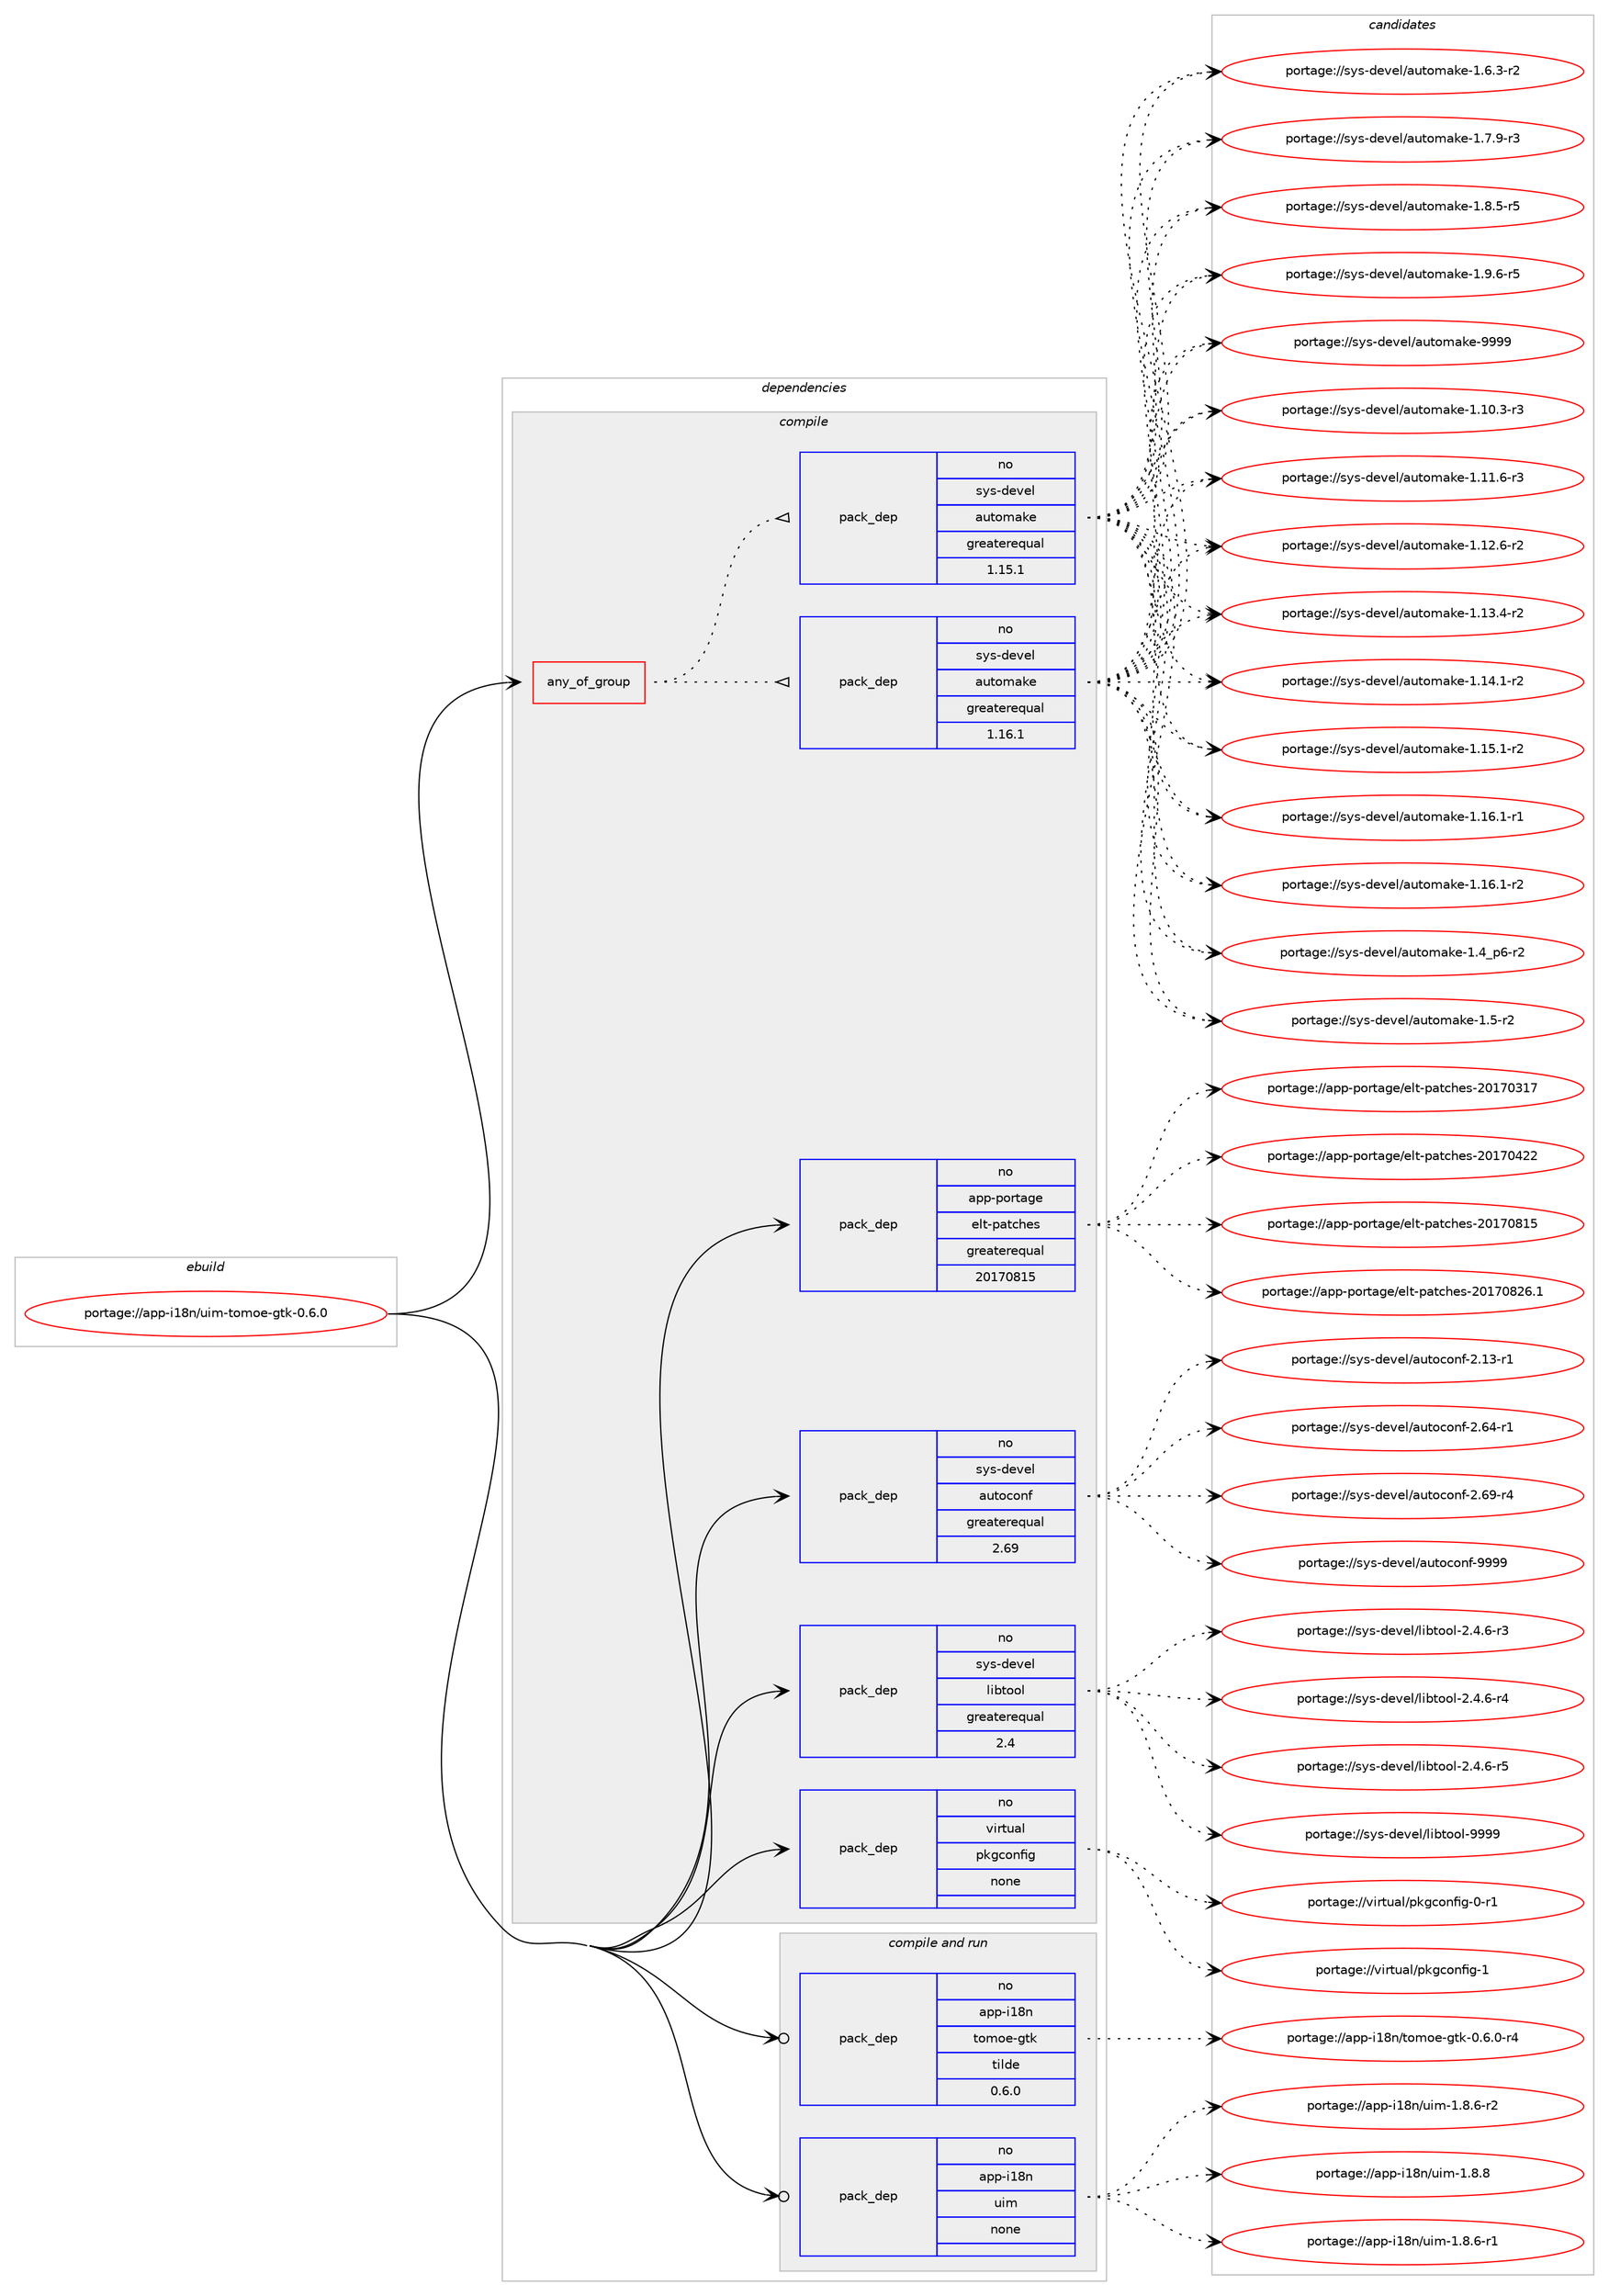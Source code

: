 digraph prolog {

# *************
# Graph options
# *************

newrank=true;
concentrate=true;
compound=true;
graph [rankdir=LR,fontname=Helvetica,fontsize=10,ranksep=1.5];#, ranksep=2.5, nodesep=0.2];
edge  [arrowhead=vee];
node  [fontname=Helvetica,fontsize=10];

# **********
# The ebuild
# **********

subgraph cluster_leftcol {
color=gray;
rank=same;
label=<<i>ebuild</i>>;
id [label="portage://app-i18n/uim-tomoe-gtk-0.6.0", color=red, width=4, href="../app-i18n/uim-tomoe-gtk-0.6.0.svg"];
}

# ****************
# The dependencies
# ****************

subgraph cluster_midcol {
color=gray;
label=<<i>dependencies</i>>;
subgraph cluster_compile {
fillcolor="#eeeeee";
style=filled;
label=<<i>compile</i>>;
subgraph any500 {
dependency31705 [label=<<TABLE BORDER="0" CELLBORDER="1" CELLSPACING="0" CELLPADDING="4"><TR><TD CELLPADDING="10">any_of_group</TD></TR></TABLE>>, shape=none, color=red];subgraph pack23139 {
dependency31706 [label=<<TABLE BORDER="0" CELLBORDER="1" CELLSPACING="0" CELLPADDING="4" WIDTH="220"><TR><TD ROWSPAN="6" CELLPADDING="30">pack_dep</TD></TR><TR><TD WIDTH="110">no</TD></TR><TR><TD>sys-devel</TD></TR><TR><TD>automake</TD></TR><TR><TD>greaterequal</TD></TR><TR><TD>1.16.1</TD></TR></TABLE>>, shape=none, color=blue];
}
dependency31705:e -> dependency31706:w [weight=20,style="dotted",arrowhead="oinv"];
subgraph pack23140 {
dependency31707 [label=<<TABLE BORDER="0" CELLBORDER="1" CELLSPACING="0" CELLPADDING="4" WIDTH="220"><TR><TD ROWSPAN="6" CELLPADDING="30">pack_dep</TD></TR><TR><TD WIDTH="110">no</TD></TR><TR><TD>sys-devel</TD></TR><TR><TD>automake</TD></TR><TR><TD>greaterequal</TD></TR><TR><TD>1.15.1</TD></TR></TABLE>>, shape=none, color=blue];
}
dependency31705:e -> dependency31707:w [weight=20,style="dotted",arrowhead="oinv"];
}
id:e -> dependency31705:w [weight=20,style="solid",arrowhead="vee"];
subgraph pack23141 {
dependency31708 [label=<<TABLE BORDER="0" CELLBORDER="1" CELLSPACING="0" CELLPADDING="4" WIDTH="220"><TR><TD ROWSPAN="6" CELLPADDING="30">pack_dep</TD></TR><TR><TD WIDTH="110">no</TD></TR><TR><TD>app-portage</TD></TR><TR><TD>elt-patches</TD></TR><TR><TD>greaterequal</TD></TR><TR><TD>20170815</TD></TR></TABLE>>, shape=none, color=blue];
}
id:e -> dependency31708:w [weight=20,style="solid",arrowhead="vee"];
subgraph pack23142 {
dependency31709 [label=<<TABLE BORDER="0" CELLBORDER="1" CELLSPACING="0" CELLPADDING="4" WIDTH="220"><TR><TD ROWSPAN="6" CELLPADDING="30">pack_dep</TD></TR><TR><TD WIDTH="110">no</TD></TR><TR><TD>sys-devel</TD></TR><TR><TD>autoconf</TD></TR><TR><TD>greaterequal</TD></TR><TR><TD>2.69</TD></TR></TABLE>>, shape=none, color=blue];
}
id:e -> dependency31709:w [weight=20,style="solid",arrowhead="vee"];
subgraph pack23143 {
dependency31710 [label=<<TABLE BORDER="0" CELLBORDER="1" CELLSPACING="0" CELLPADDING="4" WIDTH="220"><TR><TD ROWSPAN="6" CELLPADDING="30">pack_dep</TD></TR><TR><TD WIDTH="110">no</TD></TR><TR><TD>sys-devel</TD></TR><TR><TD>libtool</TD></TR><TR><TD>greaterequal</TD></TR><TR><TD>2.4</TD></TR></TABLE>>, shape=none, color=blue];
}
id:e -> dependency31710:w [weight=20,style="solid",arrowhead="vee"];
subgraph pack23144 {
dependency31711 [label=<<TABLE BORDER="0" CELLBORDER="1" CELLSPACING="0" CELLPADDING="4" WIDTH="220"><TR><TD ROWSPAN="6" CELLPADDING="30">pack_dep</TD></TR><TR><TD WIDTH="110">no</TD></TR><TR><TD>virtual</TD></TR><TR><TD>pkgconfig</TD></TR><TR><TD>none</TD></TR><TR><TD></TD></TR></TABLE>>, shape=none, color=blue];
}
id:e -> dependency31711:w [weight=20,style="solid",arrowhead="vee"];
}
subgraph cluster_compileandrun {
fillcolor="#eeeeee";
style=filled;
label=<<i>compile and run</i>>;
subgraph pack23145 {
dependency31712 [label=<<TABLE BORDER="0" CELLBORDER="1" CELLSPACING="0" CELLPADDING="4" WIDTH="220"><TR><TD ROWSPAN="6" CELLPADDING="30">pack_dep</TD></TR><TR><TD WIDTH="110">no</TD></TR><TR><TD>app-i18n</TD></TR><TR><TD>tomoe-gtk</TD></TR><TR><TD>tilde</TD></TR><TR><TD>0.6.0</TD></TR></TABLE>>, shape=none, color=blue];
}
id:e -> dependency31712:w [weight=20,style="solid",arrowhead="odotvee"];
subgraph pack23146 {
dependency31713 [label=<<TABLE BORDER="0" CELLBORDER="1" CELLSPACING="0" CELLPADDING="4" WIDTH="220"><TR><TD ROWSPAN="6" CELLPADDING="30">pack_dep</TD></TR><TR><TD WIDTH="110">no</TD></TR><TR><TD>app-i18n</TD></TR><TR><TD>uim</TD></TR><TR><TD>none</TD></TR><TR><TD></TD></TR></TABLE>>, shape=none, color=blue];
}
id:e -> dependency31713:w [weight=20,style="solid",arrowhead="odotvee"];
}
subgraph cluster_run {
fillcolor="#eeeeee";
style=filled;
label=<<i>run</i>>;
}
}

# **************
# The candidates
# **************

subgraph cluster_choices {
rank=same;
color=gray;
label=<<i>candidates</i>>;

subgraph choice23139 {
color=black;
nodesep=1;
choiceportage11512111545100101118101108479711711611110997107101454946494846514511451 [label="portage://sys-devel/automake-1.10.3-r3", color=red, width=4,href="../sys-devel/automake-1.10.3-r3.svg"];
choiceportage11512111545100101118101108479711711611110997107101454946494946544511451 [label="portage://sys-devel/automake-1.11.6-r3", color=red, width=4,href="../sys-devel/automake-1.11.6-r3.svg"];
choiceportage11512111545100101118101108479711711611110997107101454946495046544511450 [label="portage://sys-devel/automake-1.12.6-r2", color=red, width=4,href="../sys-devel/automake-1.12.6-r2.svg"];
choiceportage11512111545100101118101108479711711611110997107101454946495146524511450 [label="portage://sys-devel/automake-1.13.4-r2", color=red, width=4,href="../sys-devel/automake-1.13.4-r2.svg"];
choiceportage11512111545100101118101108479711711611110997107101454946495246494511450 [label="portage://sys-devel/automake-1.14.1-r2", color=red, width=4,href="../sys-devel/automake-1.14.1-r2.svg"];
choiceportage11512111545100101118101108479711711611110997107101454946495346494511450 [label="portage://sys-devel/automake-1.15.1-r2", color=red, width=4,href="../sys-devel/automake-1.15.1-r2.svg"];
choiceportage11512111545100101118101108479711711611110997107101454946495446494511449 [label="portage://sys-devel/automake-1.16.1-r1", color=red, width=4,href="../sys-devel/automake-1.16.1-r1.svg"];
choiceportage11512111545100101118101108479711711611110997107101454946495446494511450 [label="portage://sys-devel/automake-1.16.1-r2", color=red, width=4,href="../sys-devel/automake-1.16.1-r2.svg"];
choiceportage115121115451001011181011084797117116111109971071014549465295112544511450 [label="portage://sys-devel/automake-1.4_p6-r2", color=red, width=4,href="../sys-devel/automake-1.4_p6-r2.svg"];
choiceportage11512111545100101118101108479711711611110997107101454946534511450 [label="portage://sys-devel/automake-1.5-r2", color=red, width=4,href="../sys-devel/automake-1.5-r2.svg"];
choiceportage115121115451001011181011084797117116111109971071014549465446514511450 [label="portage://sys-devel/automake-1.6.3-r2", color=red, width=4,href="../sys-devel/automake-1.6.3-r2.svg"];
choiceportage115121115451001011181011084797117116111109971071014549465546574511451 [label="portage://sys-devel/automake-1.7.9-r3", color=red, width=4,href="../sys-devel/automake-1.7.9-r3.svg"];
choiceportage115121115451001011181011084797117116111109971071014549465646534511453 [label="portage://sys-devel/automake-1.8.5-r5", color=red, width=4,href="../sys-devel/automake-1.8.5-r5.svg"];
choiceportage115121115451001011181011084797117116111109971071014549465746544511453 [label="portage://sys-devel/automake-1.9.6-r5", color=red, width=4,href="../sys-devel/automake-1.9.6-r5.svg"];
choiceportage115121115451001011181011084797117116111109971071014557575757 [label="portage://sys-devel/automake-9999", color=red, width=4,href="../sys-devel/automake-9999.svg"];
dependency31706:e -> choiceportage11512111545100101118101108479711711611110997107101454946494846514511451:w [style=dotted,weight="100"];
dependency31706:e -> choiceportage11512111545100101118101108479711711611110997107101454946494946544511451:w [style=dotted,weight="100"];
dependency31706:e -> choiceportage11512111545100101118101108479711711611110997107101454946495046544511450:w [style=dotted,weight="100"];
dependency31706:e -> choiceportage11512111545100101118101108479711711611110997107101454946495146524511450:w [style=dotted,weight="100"];
dependency31706:e -> choiceportage11512111545100101118101108479711711611110997107101454946495246494511450:w [style=dotted,weight="100"];
dependency31706:e -> choiceportage11512111545100101118101108479711711611110997107101454946495346494511450:w [style=dotted,weight="100"];
dependency31706:e -> choiceportage11512111545100101118101108479711711611110997107101454946495446494511449:w [style=dotted,weight="100"];
dependency31706:e -> choiceportage11512111545100101118101108479711711611110997107101454946495446494511450:w [style=dotted,weight="100"];
dependency31706:e -> choiceportage115121115451001011181011084797117116111109971071014549465295112544511450:w [style=dotted,weight="100"];
dependency31706:e -> choiceportage11512111545100101118101108479711711611110997107101454946534511450:w [style=dotted,weight="100"];
dependency31706:e -> choiceportage115121115451001011181011084797117116111109971071014549465446514511450:w [style=dotted,weight="100"];
dependency31706:e -> choiceportage115121115451001011181011084797117116111109971071014549465546574511451:w [style=dotted,weight="100"];
dependency31706:e -> choiceportage115121115451001011181011084797117116111109971071014549465646534511453:w [style=dotted,weight="100"];
dependency31706:e -> choiceportage115121115451001011181011084797117116111109971071014549465746544511453:w [style=dotted,weight="100"];
dependency31706:e -> choiceportage115121115451001011181011084797117116111109971071014557575757:w [style=dotted,weight="100"];
}
subgraph choice23140 {
color=black;
nodesep=1;
choiceportage11512111545100101118101108479711711611110997107101454946494846514511451 [label="portage://sys-devel/automake-1.10.3-r3", color=red, width=4,href="../sys-devel/automake-1.10.3-r3.svg"];
choiceportage11512111545100101118101108479711711611110997107101454946494946544511451 [label="portage://sys-devel/automake-1.11.6-r3", color=red, width=4,href="../sys-devel/automake-1.11.6-r3.svg"];
choiceportage11512111545100101118101108479711711611110997107101454946495046544511450 [label="portage://sys-devel/automake-1.12.6-r2", color=red, width=4,href="../sys-devel/automake-1.12.6-r2.svg"];
choiceportage11512111545100101118101108479711711611110997107101454946495146524511450 [label="portage://sys-devel/automake-1.13.4-r2", color=red, width=4,href="../sys-devel/automake-1.13.4-r2.svg"];
choiceportage11512111545100101118101108479711711611110997107101454946495246494511450 [label="portage://sys-devel/automake-1.14.1-r2", color=red, width=4,href="../sys-devel/automake-1.14.1-r2.svg"];
choiceportage11512111545100101118101108479711711611110997107101454946495346494511450 [label="portage://sys-devel/automake-1.15.1-r2", color=red, width=4,href="../sys-devel/automake-1.15.1-r2.svg"];
choiceportage11512111545100101118101108479711711611110997107101454946495446494511449 [label="portage://sys-devel/automake-1.16.1-r1", color=red, width=4,href="../sys-devel/automake-1.16.1-r1.svg"];
choiceportage11512111545100101118101108479711711611110997107101454946495446494511450 [label="portage://sys-devel/automake-1.16.1-r2", color=red, width=4,href="../sys-devel/automake-1.16.1-r2.svg"];
choiceportage115121115451001011181011084797117116111109971071014549465295112544511450 [label="portage://sys-devel/automake-1.4_p6-r2", color=red, width=4,href="../sys-devel/automake-1.4_p6-r2.svg"];
choiceportage11512111545100101118101108479711711611110997107101454946534511450 [label="portage://sys-devel/automake-1.5-r2", color=red, width=4,href="../sys-devel/automake-1.5-r2.svg"];
choiceportage115121115451001011181011084797117116111109971071014549465446514511450 [label="portage://sys-devel/automake-1.6.3-r2", color=red, width=4,href="../sys-devel/automake-1.6.3-r2.svg"];
choiceportage115121115451001011181011084797117116111109971071014549465546574511451 [label="portage://sys-devel/automake-1.7.9-r3", color=red, width=4,href="../sys-devel/automake-1.7.9-r3.svg"];
choiceportage115121115451001011181011084797117116111109971071014549465646534511453 [label="portage://sys-devel/automake-1.8.5-r5", color=red, width=4,href="../sys-devel/automake-1.8.5-r5.svg"];
choiceportage115121115451001011181011084797117116111109971071014549465746544511453 [label="portage://sys-devel/automake-1.9.6-r5", color=red, width=4,href="../sys-devel/automake-1.9.6-r5.svg"];
choiceportage115121115451001011181011084797117116111109971071014557575757 [label="portage://sys-devel/automake-9999", color=red, width=4,href="../sys-devel/automake-9999.svg"];
dependency31707:e -> choiceportage11512111545100101118101108479711711611110997107101454946494846514511451:w [style=dotted,weight="100"];
dependency31707:e -> choiceportage11512111545100101118101108479711711611110997107101454946494946544511451:w [style=dotted,weight="100"];
dependency31707:e -> choiceportage11512111545100101118101108479711711611110997107101454946495046544511450:w [style=dotted,weight="100"];
dependency31707:e -> choiceportage11512111545100101118101108479711711611110997107101454946495146524511450:w [style=dotted,weight="100"];
dependency31707:e -> choiceportage11512111545100101118101108479711711611110997107101454946495246494511450:w [style=dotted,weight="100"];
dependency31707:e -> choiceportage11512111545100101118101108479711711611110997107101454946495346494511450:w [style=dotted,weight="100"];
dependency31707:e -> choiceportage11512111545100101118101108479711711611110997107101454946495446494511449:w [style=dotted,weight="100"];
dependency31707:e -> choiceportage11512111545100101118101108479711711611110997107101454946495446494511450:w [style=dotted,weight="100"];
dependency31707:e -> choiceportage115121115451001011181011084797117116111109971071014549465295112544511450:w [style=dotted,weight="100"];
dependency31707:e -> choiceportage11512111545100101118101108479711711611110997107101454946534511450:w [style=dotted,weight="100"];
dependency31707:e -> choiceportage115121115451001011181011084797117116111109971071014549465446514511450:w [style=dotted,weight="100"];
dependency31707:e -> choiceportage115121115451001011181011084797117116111109971071014549465546574511451:w [style=dotted,weight="100"];
dependency31707:e -> choiceportage115121115451001011181011084797117116111109971071014549465646534511453:w [style=dotted,weight="100"];
dependency31707:e -> choiceportage115121115451001011181011084797117116111109971071014549465746544511453:w [style=dotted,weight="100"];
dependency31707:e -> choiceportage115121115451001011181011084797117116111109971071014557575757:w [style=dotted,weight="100"];
}
subgraph choice23141 {
color=black;
nodesep=1;
choiceportage97112112451121111141169710310147101108116451129711699104101115455048495548514955 [label="portage://app-portage/elt-patches-20170317", color=red, width=4,href="../app-portage/elt-patches-20170317.svg"];
choiceportage97112112451121111141169710310147101108116451129711699104101115455048495548525050 [label="portage://app-portage/elt-patches-20170422", color=red, width=4,href="../app-portage/elt-patches-20170422.svg"];
choiceportage97112112451121111141169710310147101108116451129711699104101115455048495548564953 [label="portage://app-portage/elt-patches-20170815", color=red, width=4,href="../app-portage/elt-patches-20170815.svg"];
choiceportage971121124511211111411697103101471011081164511297116991041011154550484955485650544649 [label="portage://app-portage/elt-patches-20170826.1", color=red, width=4,href="../app-portage/elt-patches-20170826.1.svg"];
dependency31708:e -> choiceportage97112112451121111141169710310147101108116451129711699104101115455048495548514955:w [style=dotted,weight="100"];
dependency31708:e -> choiceportage97112112451121111141169710310147101108116451129711699104101115455048495548525050:w [style=dotted,weight="100"];
dependency31708:e -> choiceportage97112112451121111141169710310147101108116451129711699104101115455048495548564953:w [style=dotted,weight="100"];
dependency31708:e -> choiceportage971121124511211111411697103101471011081164511297116991041011154550484955485650544649:w [style=dotted,weight="100"];
}
subgraph choice23142 {
color=black;
nodesep=1;
choiceportage1151211154510010111810110847971171161119911111010245504649514511449 [label="portage://sys-devel/autoconf-2.13-r1", color=red, width=4,href="../sys-devel/autoconf-2.13-r1.svg"];
choiceportage1151211154510010111810110847971171161119911111010245504654524511449 [label="portage://sys-devel/autoconf-2.64-r1", color=red, width=4,href="../sys-devel/autoconf-2.64-r1.svg"];
choiceportage1151211154510010111810110847971171161119911111010245504654574511452 [label="portage://sys-devel/autoconf-2.69-r4", color=red, width=4,href="../sys-devel/autoconf-2.69-r4.svg"];
choiceportage115121115451001011181011084797117116111991111101024557575757 [label="portage://sys-devel/autoconf-9999", color=red, width=4,href="../sys-devel/autoconf-9999.svg"];
dependency31709:e -> choiceportage1151211154510010111810110847971171161119911111010245504649514511449:w [style=dotted,weight="100"];
dependency31709:e -> choiceportage1151211154510010111810110847971171161119911111010245504654524511449:w [style=dotted,weight="100"];
dependency31709:e -> choiceportage1151211154510010111810110847971171161119911111010245504654574511452:w [style=dotted,weight="100"];
dependency31709:e -> choiceportage115121115451001011181011084797117116111991111101024557575757:w [style=dotted,weight="100"];
}
subgraph choice23143 {
color=black;
nodesep=1;
choiceportage1151211154510010111810110847108105981161111111084550465246544511451 [label="portage://sys-devel/libtool-2.4.6-r3", color=red, width=4,href="../sys-devel/libtool-2.4.6-r3.svg"];
choiceportage1151211154510010111810110847108105981161111111084550465246544511452 [label="portage://sys-devel/libtool-2.4.6-r4", color=red, width=4,href="../sys-devel/libtool-2.4.6-r4.svg"];
choiceportage1151211154510010111810110847108105981161111111084550465246544511453 [label="portage://sys-devel/libtool-2.4.6-r5", color=red, width=4,href="../sys-devel/libtool-2.4.6-r5.svg"];
choiceportage1151211154510010111810110847108105981161111111084557575757 [label="portage://sys-devel/libtool-9999", color=red, width=4,href="../sys-devel/libtool-9999.svg"];
dependency31710:e -> choiceportage1151211154510010111810110847108105981161111111084550465246544511451:w [style=dotted,weight="100"];
dependency31710:e -> choiceportage1151211154510010111810110847108105981161111111084550465246544511452:w [style=dotted,weight="100"];
dependency31710:e -> choiceportage1151211154510010111810110847108105981161111111084550465246544511453:w [style=dotted,weight="100"];
dependency31710:e -> choiceportage1151211154510010111810110847108105981161111111084557575757:w [style=dotted,weight="100"];
}
subgraph choice23144 {
color=black;
nodesep=1;
choiceportage11810511411611797108471121071039911111010210510345484511449 [label="portage://virtual/pkgconfig-0-r1", color=red, width=4,href="../virtual/pkgconfig-0-r1.svg"];
choiceportage1181051141161179710847112107103991111101021051034549 [label="portage://virtual/pkgconfig-1", color=red, width=4,href="../virtual/pkgconfig-1.svg"];
dependency31711:e -> choiceportage11810511411611797108471121071039911111010210510345484511449:w [style=dotted,weight="100"];
dependency31711:e -> choiceportage1181051141161179710847112107103991111101021051034549:w [style=dotted,weight="100"];
}
subgraph choice23145 {
color=black;
nodesep=1;
choiceportage9711211245105495611047116111109111101451031161074548465446484511452 [label="portage://app-i18n/tomoe-gtk-0.6.0-r4", color=red, width=4,href="../app-i18n/tomoe-gtk-0.6.0-r4.svg"];
dependency31712:e -> choiceportage9711211245105495611047116111109111101451031161074548465446484511452:w [style=dotted,weight="100"];
}
subgraph choice23146 {
color=black;
nodesep=1;
choiceportage97112112451054956110471171051094549465646544511449 [label="portage://app-i18n/uim-1.8.6-r1", color=red, width=4,href="../app-i18n/uim-1.8.6-r1.svg"];
choiceportage97112112451054956110471171051094549465646544511450 [label="portage://app-i18n/uim-1.8.6-r2", color=red, width=4,href="../app-i18n/uim-1.8.6-r2.svg"];
choiceportage9711211245105495611047117105109454946564656 [label="portage://app-i18n/uim-1.8.8", color=red, width=4,href="../app-i18n/uim-1.8.8.svg"];
dependency31713:e -> choiceportage97112112451054956110471171051094549465646544511449:w [style=dotted,weight="100"];
dependency31713:e -> choiceportage97112112451054956110471171051094549465646544511450:w [style=dotted,weight="100"];
dependency31713:e -> choiceportage9711211245105495611047117105109454946564656:w [style=dotted,weight="100"];
}
}

}
